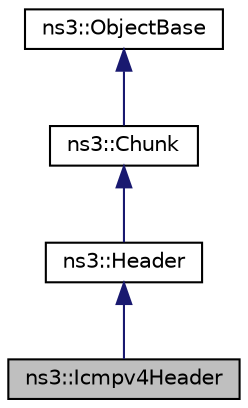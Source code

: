 digraph "ns3::Icmpv4Header"
{
 // LATEX_PDF_SIZE
  edge [fontname="Helvetica",fontsize="10",labelfontname="Helvetica",labelfontsize="10"];
  node [fontname="Helvetica",fontsize="10",shape=record];
  Node1 [label="ns3::Icmpv4Header",height=0.2,width=0.4,color="black", fillcolor="grey75", style="filled", fontcolor="black",tooltip="Base class for all the ICMP packet headers."];
  Node2 -> Node1 [dir="back",color="midnightblue",fontsize="10",style="solid",fontname="Helvetica"];
  Node2 [label="ns3::Header",height=0.2,width=0.4,color="black", fillcolor="white", style="filled",URL="$classns3_1_1_header.html",tooltip="Protocol header serialization and deserialization."];
  Node3 -> Node2 [dir="back",color="midnightblue",fontsize="10",style="solid",fontname="Helvetica"];
  Node3 [label="ns3::Chunk",height=0.2,width=0.4,color="black", fillcolor="white", style="filled",URL="$classns3_1_1_chunk.html",tooltip="abstract base class for ns3::Header and ns3::Trailer"];
  Node4 -> Node3 [dir="back",color="midnightblue",fontsize="10",style="solid",fontname="Helvetica"];
  Node4 [label="ns3::ObjectBase",height=0.2,width=0.4,color="black", fillcolor="white", style="filled",URL="$classns3_1_1_object_base.html",tooltip="Anchor the ns-3 type and attribute system."];
}

